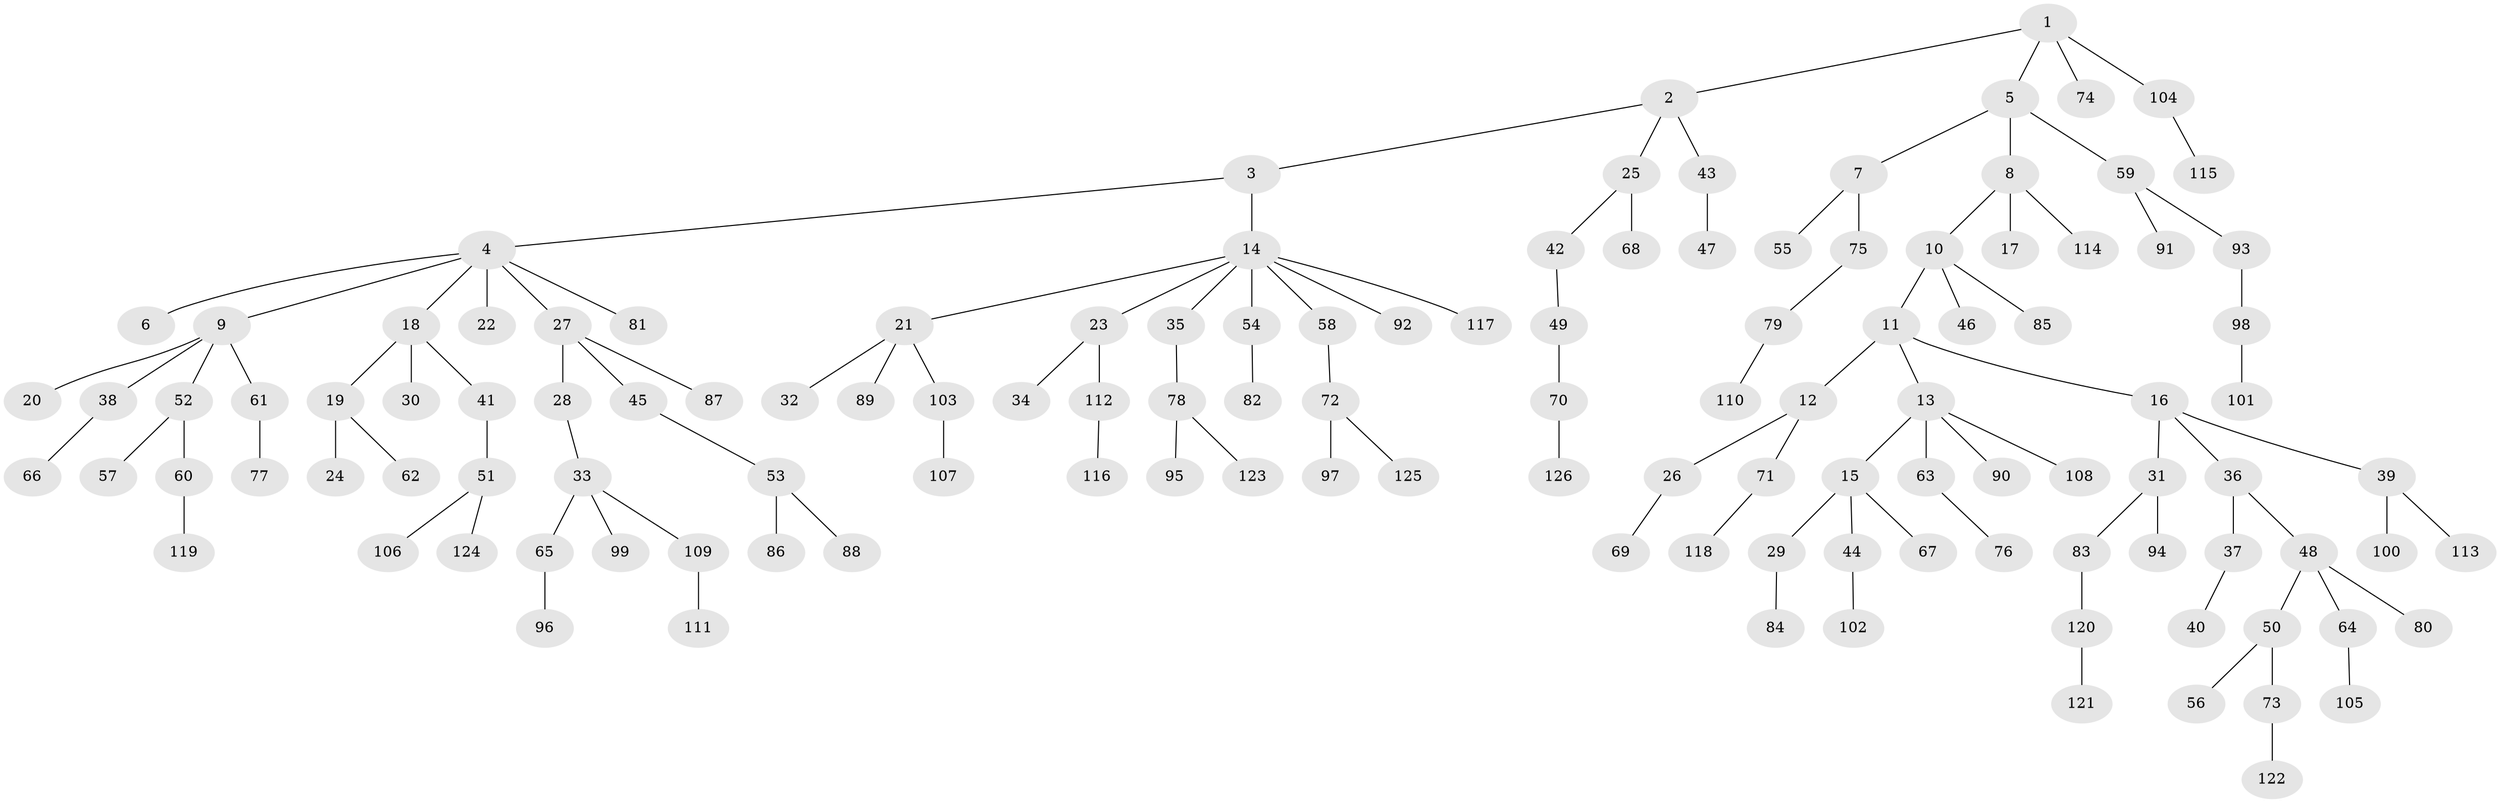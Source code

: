 // Generated by graph-tools (version 1.1) at 2025/50/03/09/25 03:50:16]
// undirected, 126 vertices, 125 edges
graph export_dot {
graph [start="1"]
  node [color=gray90,style=filled];
  1;
  2;
  3;
  4;
  5;
  6;
  7;
  8;
  9;
  10;
  11;
  12;
  13;
  14;
  15;
  16;
  17;
  18;
  19;
  20;
  21;
  22;
  23;
  24;
  25;
  26;
  27;
  28;
  29;
  30;
  31;
  32;
  33;
  34;
  35;
  36;
  37;
  38;
  39;
  40;
  41;
  42;
  43;
  44;
  45;
  46;
  47;
  48;
  49;
  50;
  51;
  52;
  53;
  54;
  55;
  56;
  57;
  58;
  59;
  60;
  61;
  62;
  63;
  64;
  65;
  66;
  67;
  68;
  69;
  70;
  71;
  72;
  73;
  74;
  75;
  76;
  77;
  78;
  79;
  80;
  81;
  82;
  83;
  84;
  85;
  86;
  87;
  88;
  89;
  90;
  91;
  92;
  93;
  94;
  95;
  96;
  97;
  98;
  99;
  100;
  101;
  102;
  103;
  104;
  105;
  106;
  107;
  108;
  109;
  110;
  111;
  112;
  113;
  114;
  115;
  116;
  117;
  118;
  119;
  120;
  121;
  122;
  123;
  124;
  125;
  126;
  1 -- 2;
  1 -- 5;
  1 -- 74;
  1 -- 104;
  2 -- 3;
  2 -- 25;
  2 -- 43;
  3 -- 4;
  3 -- 14;
  4 -- 6;
  4 -- 9;
  4 -- 18;
  4 -- 22;
  4 -- 27;
  4 -- 81;
  5 -- 7;
  5 -- 8;
  5 -- 59;
  7 -- 55;
  7 -- 75;
  8 -- 10;
  8 -- 17;
  8 -- 114;
  9 -- 20;
  9 -- 38;
  9 -- 52;
  9 -- 61;
  10 -- 11;
  10 -- 46;
  10 -- 85;
  11 -- 12;
  11 -- 13;
  11 -- 16;
  12 -- 26;
  12 -- 71;
  13 -- 15;
  13 -- 63;
  13 -- 90;
  13 -- 108;
  14 -- 21;
  14 -- 23;
  14 -- 35;
  14 -- 54;
  14 -- 58;
  14 -- 92;
  14 -- 117;
  15 -- 29;
  15 -- 44;
  15 -- 67;
  16 -- 31;
  16 -- 36;
  16 -- 39;
  18 -- 19;
  18 -- 30;
  18 -- 41;
  19 -- 24;
  19 -- 62;
  21 -- 32;
  21 -- 89;
  21 -- 103;
  23 -- 34;
  23 -- 112;
  25 -- 42;
  25 -- 68;
  26 -- 69;
  27 -- 28;
  27 -- 45;
  27 -- 87;
  28 -- 33;
  29 -- 84;
  31 -- 83;
  31 -- 94;
  33 -- 65;
  33 -- 99;
  33 -- 109;
  35 -- 78;
  36 -- 37;
  36 -- 48;
  37 -- 40;
  38 -- 66;
  39 -- 100;
  39 -- 113;
  41 -- 51;
  42 -- 49;
  43 -- 47;
  44 -- 102;
  45 -- 53;
  48 -- 50;
  48 -- 64;
  48 -- 80;
  49 -- 70;
  50 -- 56;
  50 -- 73;
  51 -- 106;
  51 -- 124;
  52 -- 57;
  52 -- 60;
  53 -- 86;
  53 -- 88;
  54 -- 82;
  58 -- 72;
  59 -- 91;
  59 -- 93;
  60 -- 119;
  61 -- 77;
  63 -- 76;
  64 -- 105;
  65 -- 96;
  70 -- 126;
  71 -- 118;
  72 -- 97;
  72 -- 125;
  73 -- 122;
  75 -- 79;
  78 -- 95;
  78 -- 123;
  79 -- 110;
  83 -- 120;
  93 -- 98;
  98 -- 101;
  103 -- 107;
  104 -- 115;
  109 -- 111;
  112 -- 116;
  120 -- 121;
}
